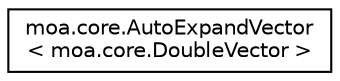 digraph "Graphical Class Hierarchy"
{
 // LATEX_PDF_SIZE
  edge [fontname="Helvetica",fontsize="10",labelfontname="Helvetica",labelfontsize="10"];
  node [fontname="Helvetica",fontsize="10",shape=record];
  rankdir="LR";
  Node0 [label="moa.core.AutoExpandVector\l\< moa.core.DoubleVector \>",height=0.2,width=0.4,color="black", fillcolor="white", style="filled",URL="$classmoa_1_1core_1_1_auto_expand_vector.html",tooltip=" "];
}
